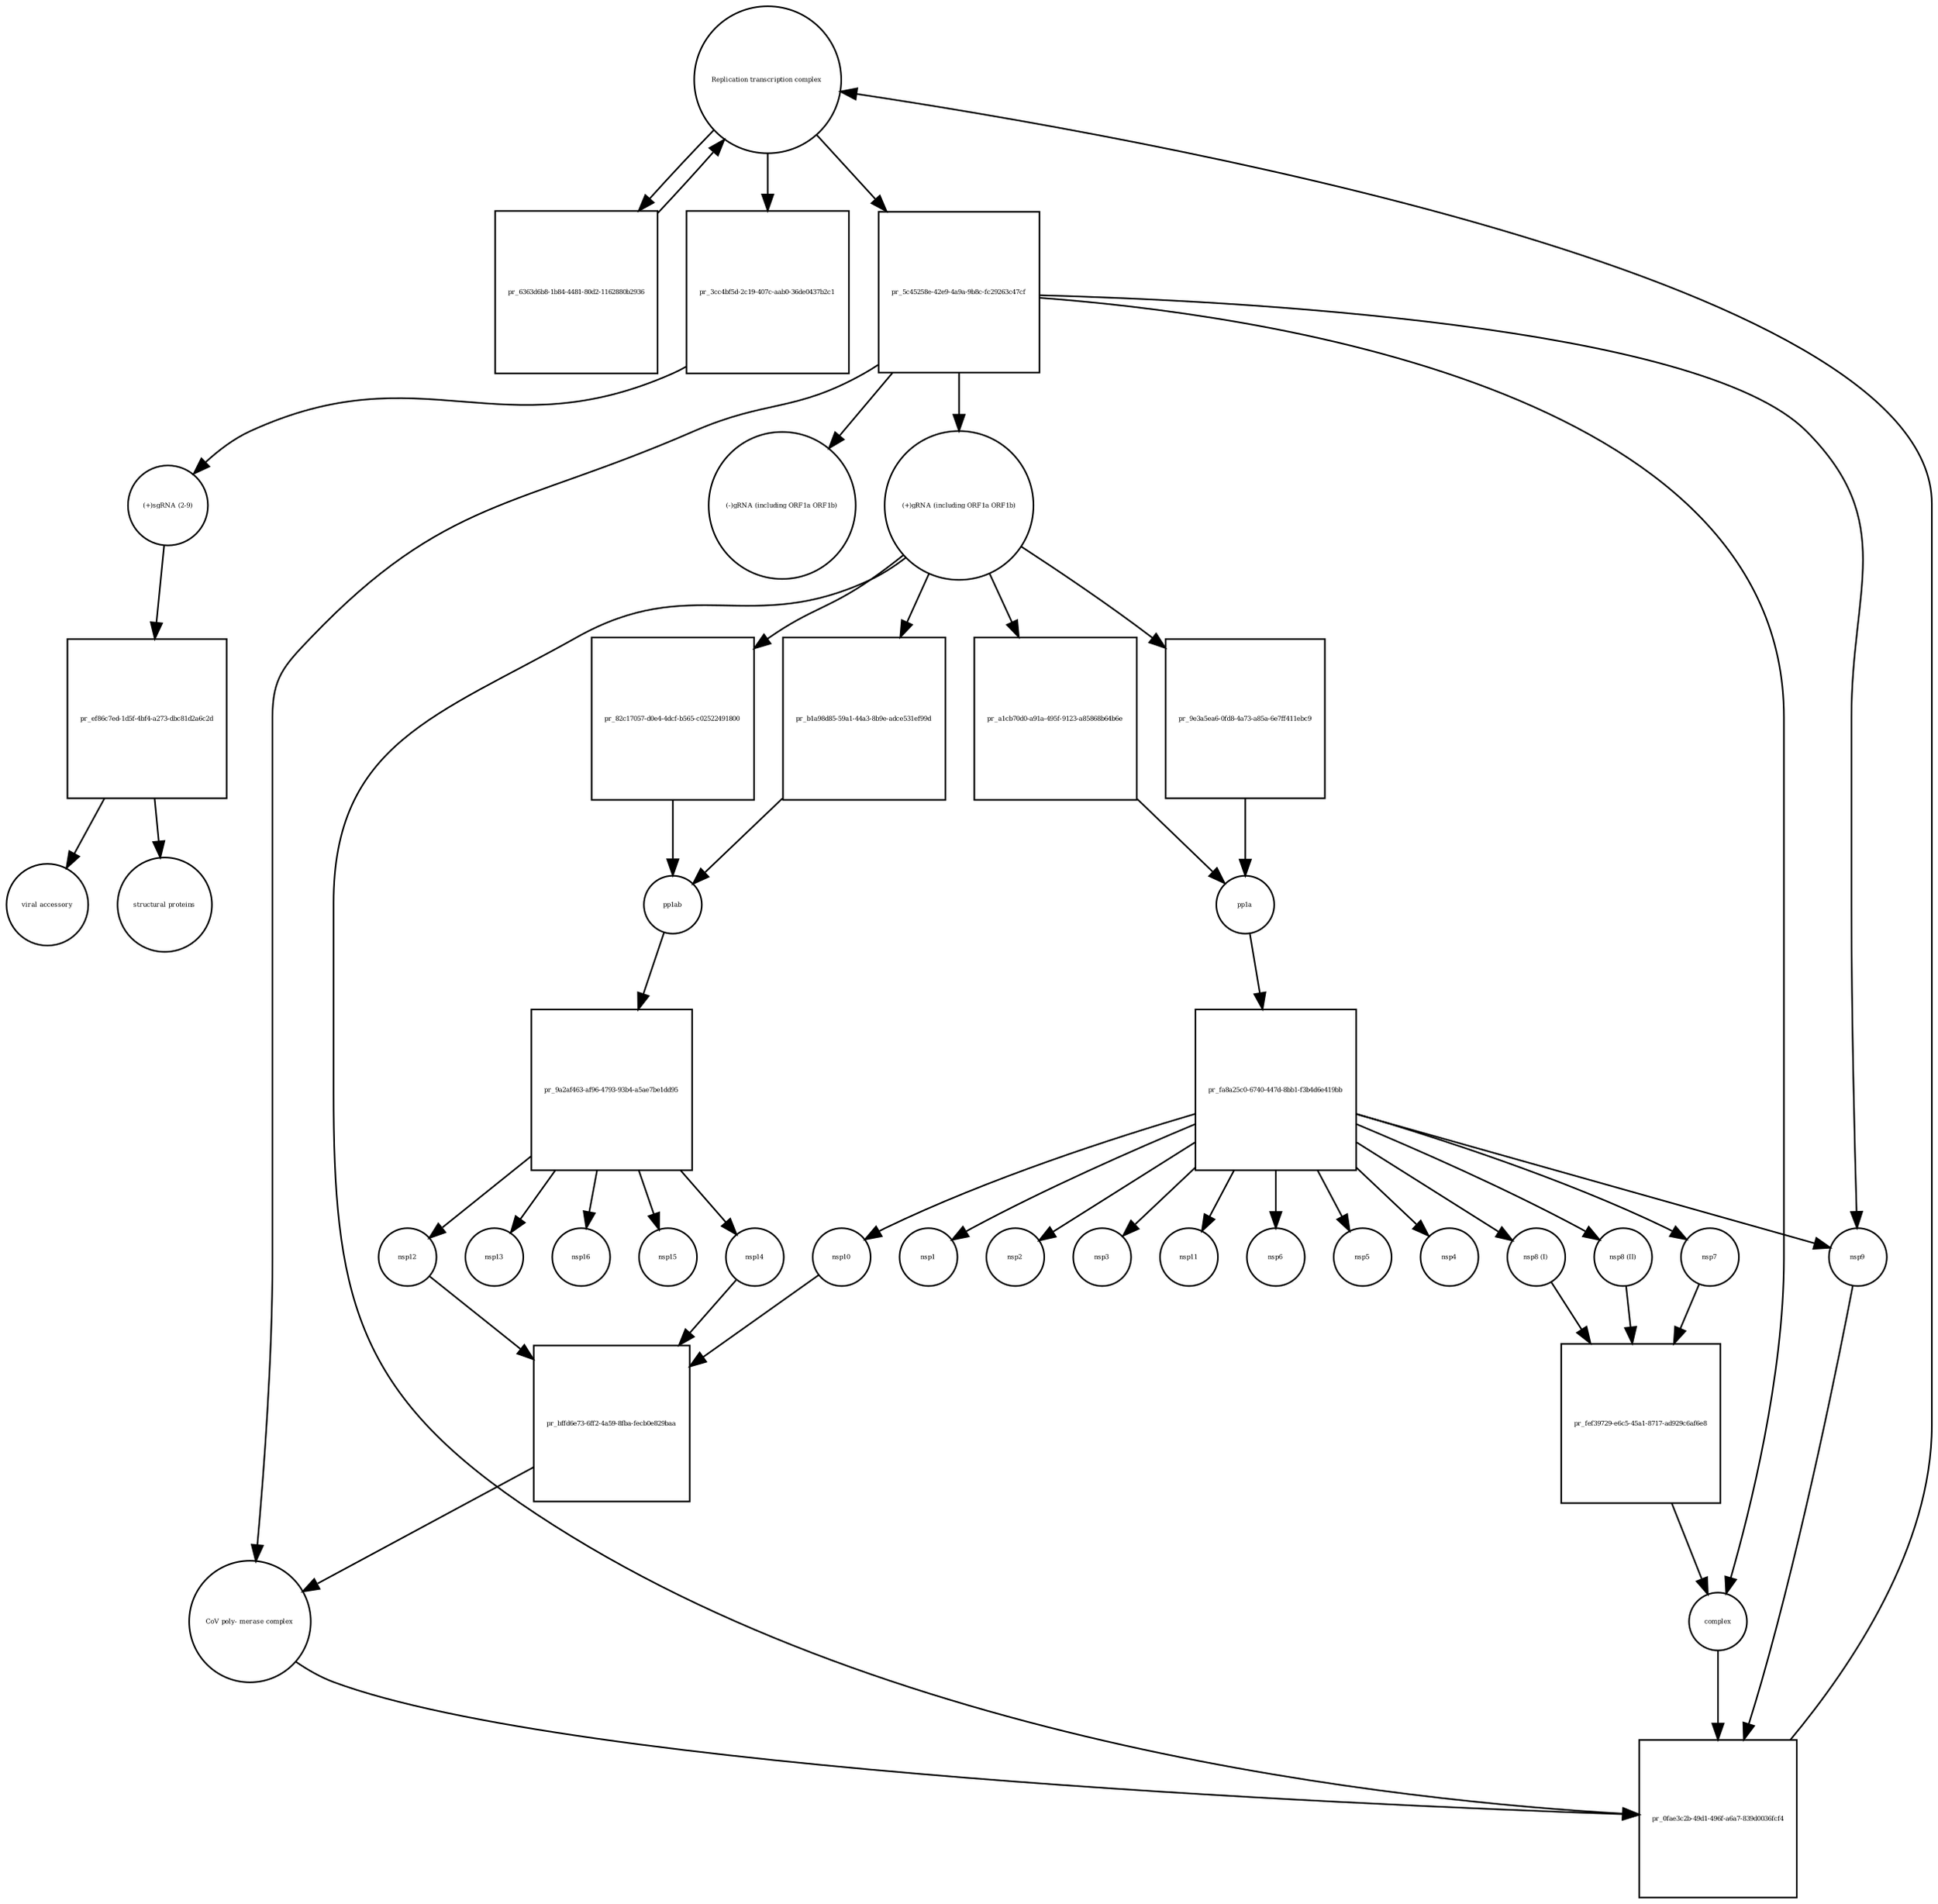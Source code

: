 strict digraph  {
"Replication transcription complex " [annotation="", bipartite=0, cls=complex, fontsize=4, label="Replication transcription complex ", shape=circle];
"pr_6363d6b8-1b84-4481-80d2-1162880b2936" [annotation="", bipartite=1, cls=process, fontsize=4, label="pr_6363d6b8-1b84-4481-80d2-1162880b2936", shape=square];
"pr_b1a98d85-59a1-44a3-8b9e-adce531ef99d" [annotation="", bipartite=1, cls=process, fontsize=4, label="pr_b1a98d85-59a1-44a3-8b9e-adce531ef99d", shape=square];
pp1ab [annotation="", bipartite=0, cls=macromolecule, fontsize=4, label=pp1ab, shape=circle];
"(+)gRNA (including ORF1a ORF1b)" [annotation="", bipartite=0, cls="nucleic acid feature", fontsize=4, label="(+)gRNA (including ORF1a ORF1b)", shape=circle];
"pr_a1cb70d0-a91a-495f-9123-a85868b64b6e" [annotation="", bipartite=1, cls=process, fontsize=4, label="pr_a1cb70d0-a91a-495f-9123-a85868b64b6e", shape=square];
pp1a [annotation="", bipartite=0, cls=macromolecule, fontsize=4, label=pp1a, shape=circle];
"nsp8 (I)" [annotation="", bipartite=0, cls=macromolecule, fontsize=4, label="nsp8 (I)", shape=circle];
"pr_fef39729-e6c5-45a1-8717-ad929c6af6e8" [annotation="", bipartite=1, cls=process, fontsize=4, label="pr_fef39729-e6c5-45a1-8717-ad929c6af6e8", shape=square];
complex [annotation="", bipartite=0, cls=complex, fontsize=4, label=complex, shape=circle];
"nsp8 (II)" [annotation="", bipartite=0, cls=macromolecule, fontsize=4, label="nsp8 (II)", shape=circle];
nsp7 [annotation="", bipartite=0, cls=macromolecule, fontsize=4, label=nsp7, shape=circle];
"CoV poly- merase complex" [annotation="", bipartite=0, cls=complex, fontsize=4, label="CoV poly- merase complex", shape=circle];
"pr_0fae3c2b-49d1-496f-a6a7-839d0036fcf4" [annotation="", bipartite=1, cls=process, fontsize=4, label="pr_0fae3c2b-49d1-496f-a6a7-839d0036fcf4", shape=square];
nsp9 [annotation="", bipartite=0, cls=macromolecule, fontsize=4, label=nsp9, shape=circle];
"pr_3cc4bf5d-2c19-407c-aab0-36de0437b2c1" [annotation="", bipartite=1, cls=process, fontsize=4, label="pr_3cc4bf5d-2c19-407c-aab0-36de0437b2c1", shape=square];
"(+)sgRNA (2-9)" [annotation="", bipartite=0, cls="nucleic acid feature", fontsize=4, label="(+)sgRNA (2-9)", shape=circle];
"pr_ef86c7ed-1d5f-4bf4-a273-dbc81d2a6c2d" [annotation="", bipartite=1, cls=process, fontsize=4, label="pr_ef86c7ed-1d5f-4bf4-a273-dbc81d2a6c2d", shape=square];
"viral accessory" [annotation="", bipartite=0, cls=macromolecule, fontsize=4, label="viral accessory", shape=circle];
"structural proteins" [annotation="", bipartite=0, cls=macromolecule, fontsize=4, label="structural proteins", shape=circle];
"pr_9a2af463-af96-4793-93b4-a5ae7be1dd95" [annotation="", bipartite=1, cls="omitted process", fontsize=4, label="pr_9a2af463-af96-4793-93b4-a5ae7be1dd95", shape=square];
nsp12 [annotation="", bipartite=0, cls=macromolecule, fontsize=4, label=nsp12, shape=circle];
nsp14 [annotation="", bipartite=0, cls=macromolecule, fontsize=4, label=nsp14, shape=circle];
nsp13 [annotation="", bipartite=0, cls=macromolecule, fontsize=4, label=nsp13, shape=circle];
nsp16 [annotation="", bipartite=0, cls=macromolecule, fontsize=4, label=nsp16, shape=circle];
nsp15 [annotation="", bipartite=0, cls=macromolecule, fontsize=4, label=nsp15, shape=circle];
"pr_5c45258e-42e9-4a9a-9b8c-fc29263c47cf" [annotation="", bipartite=1, cls=process, fontsize=4, label="pr_5c45258e-42e9-4a9a-9b8c-fc29263c47cf", shape=square];
"(-)gRNA (including ORF1a ORF1b)" [annotation="", bipartite=0, cls="nucleic acid feature", fontsize=4, label="(-)gRNA (including ORF1a ORF1b)", shape=circle];
"pr_fa8a25c0-6740-447d-8bb1-f3b4d6e419bb" [annotation="", bipartite=1, cls="omitted process", fontsize=4, label="pr_fa8a25c0-6740-447d-8bb1-f3b4d6e419bb", shape=square];
nsp1 [annotation="", bipartite=0, cls=macromolecule, fontsize=4, label=nsp1, shape=circle];
nsp2 [annotation="", bipartite=0, cls=macromolecule, fontsize=4, label=nsp2, shape=circle];
nsp3 [annotation="", bipartite=0, cls=macromolecule, fontsize=4, label=nsp3, shape=circle];
nsp11 [annotation="", bipartite=0, cls=macromolecule, fontsize=4, label=nsp11, shape=circle];
nsp6 [annotation="", bipartite=0, cls=macromolecule, fontsize=4, label=nsp6, shape=circle];
nsp5 [annotation="", bipartite=0, cls=macromolecule, fontsize=4, label=nsp5, shape=circle];
nsp4 [annotation="", bipartite=0, cls=macromolecule, fontsize=4, label=nsp4, shape=circle];
nsp10 [annotation="", bipartite=0, cls=macromolecule, fontsize=4, label=nsp10, shape=circle];
"pr_9e3a5ea6-0fd8-4a73-a85a-6e7ff411ebc9" [annotation="", bipartite=1, cls=process, fontsize=4, label="pr_9e3a5ea6-0fd8-4a73-a85a-6e7ff411ebc9", shape=square];
"pr_82c17057-d0e4-4dcf-b565-c02522491800" [annotation="", bipartite=1, cls=process, fontsize=4, label="pr_82c17057-d0e4-4dcf-b565-c02522491800", shape=square];
"pr_bffd6e73-6ff2-4a59-8fba-fecb0e829baa" [annotation="", bipartite=1, cls=process, fontsize=4, label="pr_bffd6e73-6ff2-4a59-8fba-fecb0e829baa", shape=square];
"Replication transcription complex " -> "pr_6363d6b8-1b84-4481-80d2-1162880b2936"  [annotation="", interaction_type=consumption];
"Replication transcription complex " -> "pr_3cc4bf5d-2c19-407c-aab0-36de0437b2c1"  [annotation="", interaction_type="necessary stimulation"];
"Replication transcription complex " -> "pr_5c45258e-42e9-4a9a-9b8c-fc29263c47cf"  [annotation="", interaction_type=consumption];
"pr_6363d6b8-1b84-4481-80d2-1162880b2936" -> "Replication transcription complex "  [annotation="", interaction_type=production];
"pr_b1a98d85-59a1-44a3-8b9e-adce531ef99d" -> pp1ab  [annotation="", interaction_type=production];
pp1ab -> "pr_9a2af463-af96-4793-93b4-a5ae7be1dd95"  [annotation="", interaction_type=consumption];
"(+)gRNA (including ORF1a ORF1b)" -> "pr_b1a98d85-59a1-44a3-8b9e-adce531ef99d"  [annotation="", interaction_type="necessary stimulation"];
"(+)gRNA (including ORF1a ORF1b)" -> "pr_a1cb70d0-a91a-495f-9123-a85868b64b6e"  [annotation="", interaction_type="necessary stimulation"];
"(+)gRNA (including ORF1a ORF1b)" -> "pr_0fae3c2b-49d1-496f-a6a7-839d0036fcf4"  [annotation="", interaction_type=consumption];
"(+)gRNA (including ORF1a ORF1b)" -> "pr_9e3a5ea6-0fd8-4a73-a85a-6e7ff411ebc9"  [annotation="", interaction_type="necessary stimulation"];
"(+)gRNA (including ORF1a ORF1b)" -> "pr_82c17057-d0e4-4dcf-b565-c02522491800"  [annotation="", interaction_type="necessary stimulation"];
"pr_a1cb70d0-a91a-495f-9123-a85868b64b6e" -> pp1a  [annotation="", interaction_type=production];
pp1a -> "pr_fa8a25c0-6740-447d-8bb1-f3b4d6e419bb"  [annotation="", interaction_type=consumption];
"nsp8 (I)" -> "pr_fef39729-e6c5-45a1-8717-ad929c6af6e8"  [annotation="", interaction_type=consumption];
"pr_fef39729-e6c5-45a1-8717-ad929c6af6e8" -> complex  [annotation="", interaction_type=production];
complex -> "pr_0fae3c2b-49d1-496f-a6a7-839d0036fcf4"  [annotation="", interaction_type=consumption];
"nsp8 (II)" -> "pr_fef39729-e6c5-45a1-8717-ad929c6af6e8"  [annotation="", interaction_type=consumption];
nsp7 -> "pr_fef39729-e6c5-45a1-8717-ad929c6af6e8"  [annotation="", interaction_type=consumption];
"CoV poly- merase complex" -> "pr_0fae3c2b-49d1-496f-a6a7-839d0036fcf4"  [annotation="", interaction_type=consumption];
"pr_0fae3c2b-49d1-496f-a6a7-839d0036fcf4" -> "Replication transcription complex "  [annotation="", interaction_type=production];
nsp9 -> "pr_0fae3c2b-49d1-496f-a6a7-839d0036fcf4"  [annotation="", interaction_type=consumption];
"pr_3cc4bf5d-2c19-407c-aab0-36de0437b2c1" -> "(+)sgRNA (2-9)"  [annotation="", interaction_type=production];
"(+)sgRNA (2-9)" -> "pr_ef86c7ed-1d5f-4bf4-a273-dbc81d2a6c2d"  [annotation="", interaction_type="necessary stimulation"];
"pr_ef86c7ed-1d5f-4bf4-a273-dbc81d2a6c2d" -> "viral accessory"  [annotation="", interaction_type=production];
"pr_ef86c7ed-1d5f-4bf4-a273-dbc81d2a6c2d" -> "structural proteins"  [annotation="", interaction_type=production];
"pr_9a2af463-af96-4793-93b4-a5ae7be1dd95" -> nsp12  [annotation="", interaction_type=production];
"pr_9a2af463-af96-4793-93b4-a5ae7be1dd95" -> nsp14  [annotation="", interaction_type=production];
"pr_9a2af463-af96-4793-93b4-a5ae7be1dd95" -> nsp13  [annotation="", interaction_type=production];
"pr_9a2af463-af96-4793-93b4-a5ae7be1dd95" -> nsp16  [annotation="", interaction_type=production];
"pr_9a2af463-af96-4793-93b4-a5ae7be1dd95" -> nsp15  [annotation="", interaction_type=production];
nsp12 -> "pr_bffd6e73-6ff2-4a59-8fba-fecb0e829baa"  [annotation="", interaction_type=consumption];
nsp14 -> "pr_bffd6e73-6ff2-4a59-8fba-fecb0e829baa"  [annotation="", interaction_type=consumption];
"pr_5c45258e-42e9-4a9a-9b8c-fc29263c47cf" -> "CoV poly- merase complex"  [annotation="", interaction_type=production];
"pr_5c45258e-42e9-4a9a-9b8c-fc29263c47cf" -> complex  [annotation="", interaction_type=production];
"pr_5c45258e-42e9-4a9a-9b8c-fc29263c47cf" -> nsp9  [annotation="", interaction_type=production];
"pr_5c45258e-42e9-4a9a-9b8c-fc29263c47cf" -> "(+)gRNA (including ORF1a ORF1b)"  [annotation="", interaction_type=production];
"pr_5c45258e-42e9-4a9a-9b8c-fc29263c47cf" -> "(-)gRNA (including ORF1a ORF1b)"  [annotation="", interaction_type=production];
"pr_fa8a25c0-6740-447d-8bb1-f3b4d6e419bb" -> "nsp8 (I)"  [annotation="", interaction_type=production];
"pr_fa8a25c0-6740-447d-8bb1-f3b4d6e419bb" -> "nsp8 (II)"  [annotation="", interaction_type=production];
"pr_fa8a25c0-6740-447d-8bb1-f3b4d6e419bb" -> nsp7  [annotation="", interaction_type=production];
"pr_fa8a25c0-6740-447d-8bb1-f3b4d6e419bb" -> nsp9  [annotation="", interaction_type=production];
"pr_fa8a25c0-6740-447d-8bb1-f3b4d6e419bb" -> nsp1  [annotation="", interaction_type=production];
"pr_fa8a25c0-6740-447d-8bb1-f3b4d6e419bb" -> nsp2  [annotation="", interaction_type=production];
"pr_fa8a25c0-6740-447d-8bb1-f3b4d6e419bb" -> nsp3  [annotation="", interaction_type=production];
"pr_fa8a25c0-6740-447d-8bb1-f3b4d6e419bb" -> nsp11  [annotation="", interaction_type=production];
"pr_fa8a25c0-6740-447d-8bb1-f3b4d6e419bb" -> nsp6  [annotation="", interaction_type=production];
"pr_fa8a25c0-6740-447d-8bb1-f3b4d6e419bb" -> nsp5  [annotation="", interaction_type=production];
"pr_fa8a25c0-6740-447d-8bb1-f3b4d6e419bb" -> nsp4  [annotation="", interaction_type=production];
"pr_fa8a25c0-6740-447d-8bb1-f3b4d6e419bb" -> nsp10  [annotation="", interaction_type=production];
nsp10 -> "pr_bffd6e73-6ff2-4a59-8fba-fecb0e829baa"  [annotation="", interaction_type=consumption];
"pr_9e3a5ea6-0fd8-4a73-a85a-6e7ff411ebc9" -> pp1a  [annotation="", interaction_type=production];
"pr_82c17057-d0e4-4dcf-b565-c02522491800" -> pp1ab  [annotation="", interaction_type=production];
"pr_bffd6e73-6ff2-4a59-8fba-fecb0e829baa" -> "CoV poly- merase complex"  [annotation="", interaction_type=production];
}
